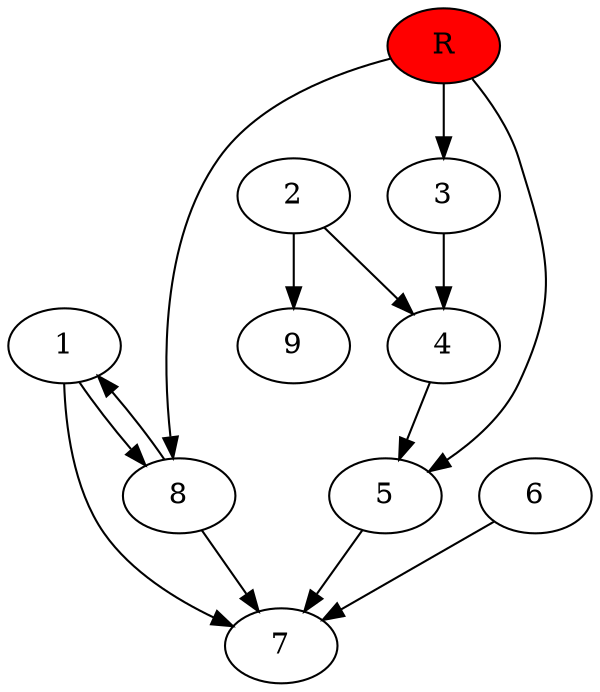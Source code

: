 digraph prb17253 {
	1
	2
	3
	4
	5
	6
	7
	8
	R [fillcolor="#ff0000" style=filled]
	1 -> 7
	1 -> 8
	2 -> 4
	2 -> 9
	3 -> 4
	4 -> 5
	5 -> 7
	6 -> 7
	8 -> 1
	8 -> 7
	R -> 3
	R -> 5
	R -> 8
}
